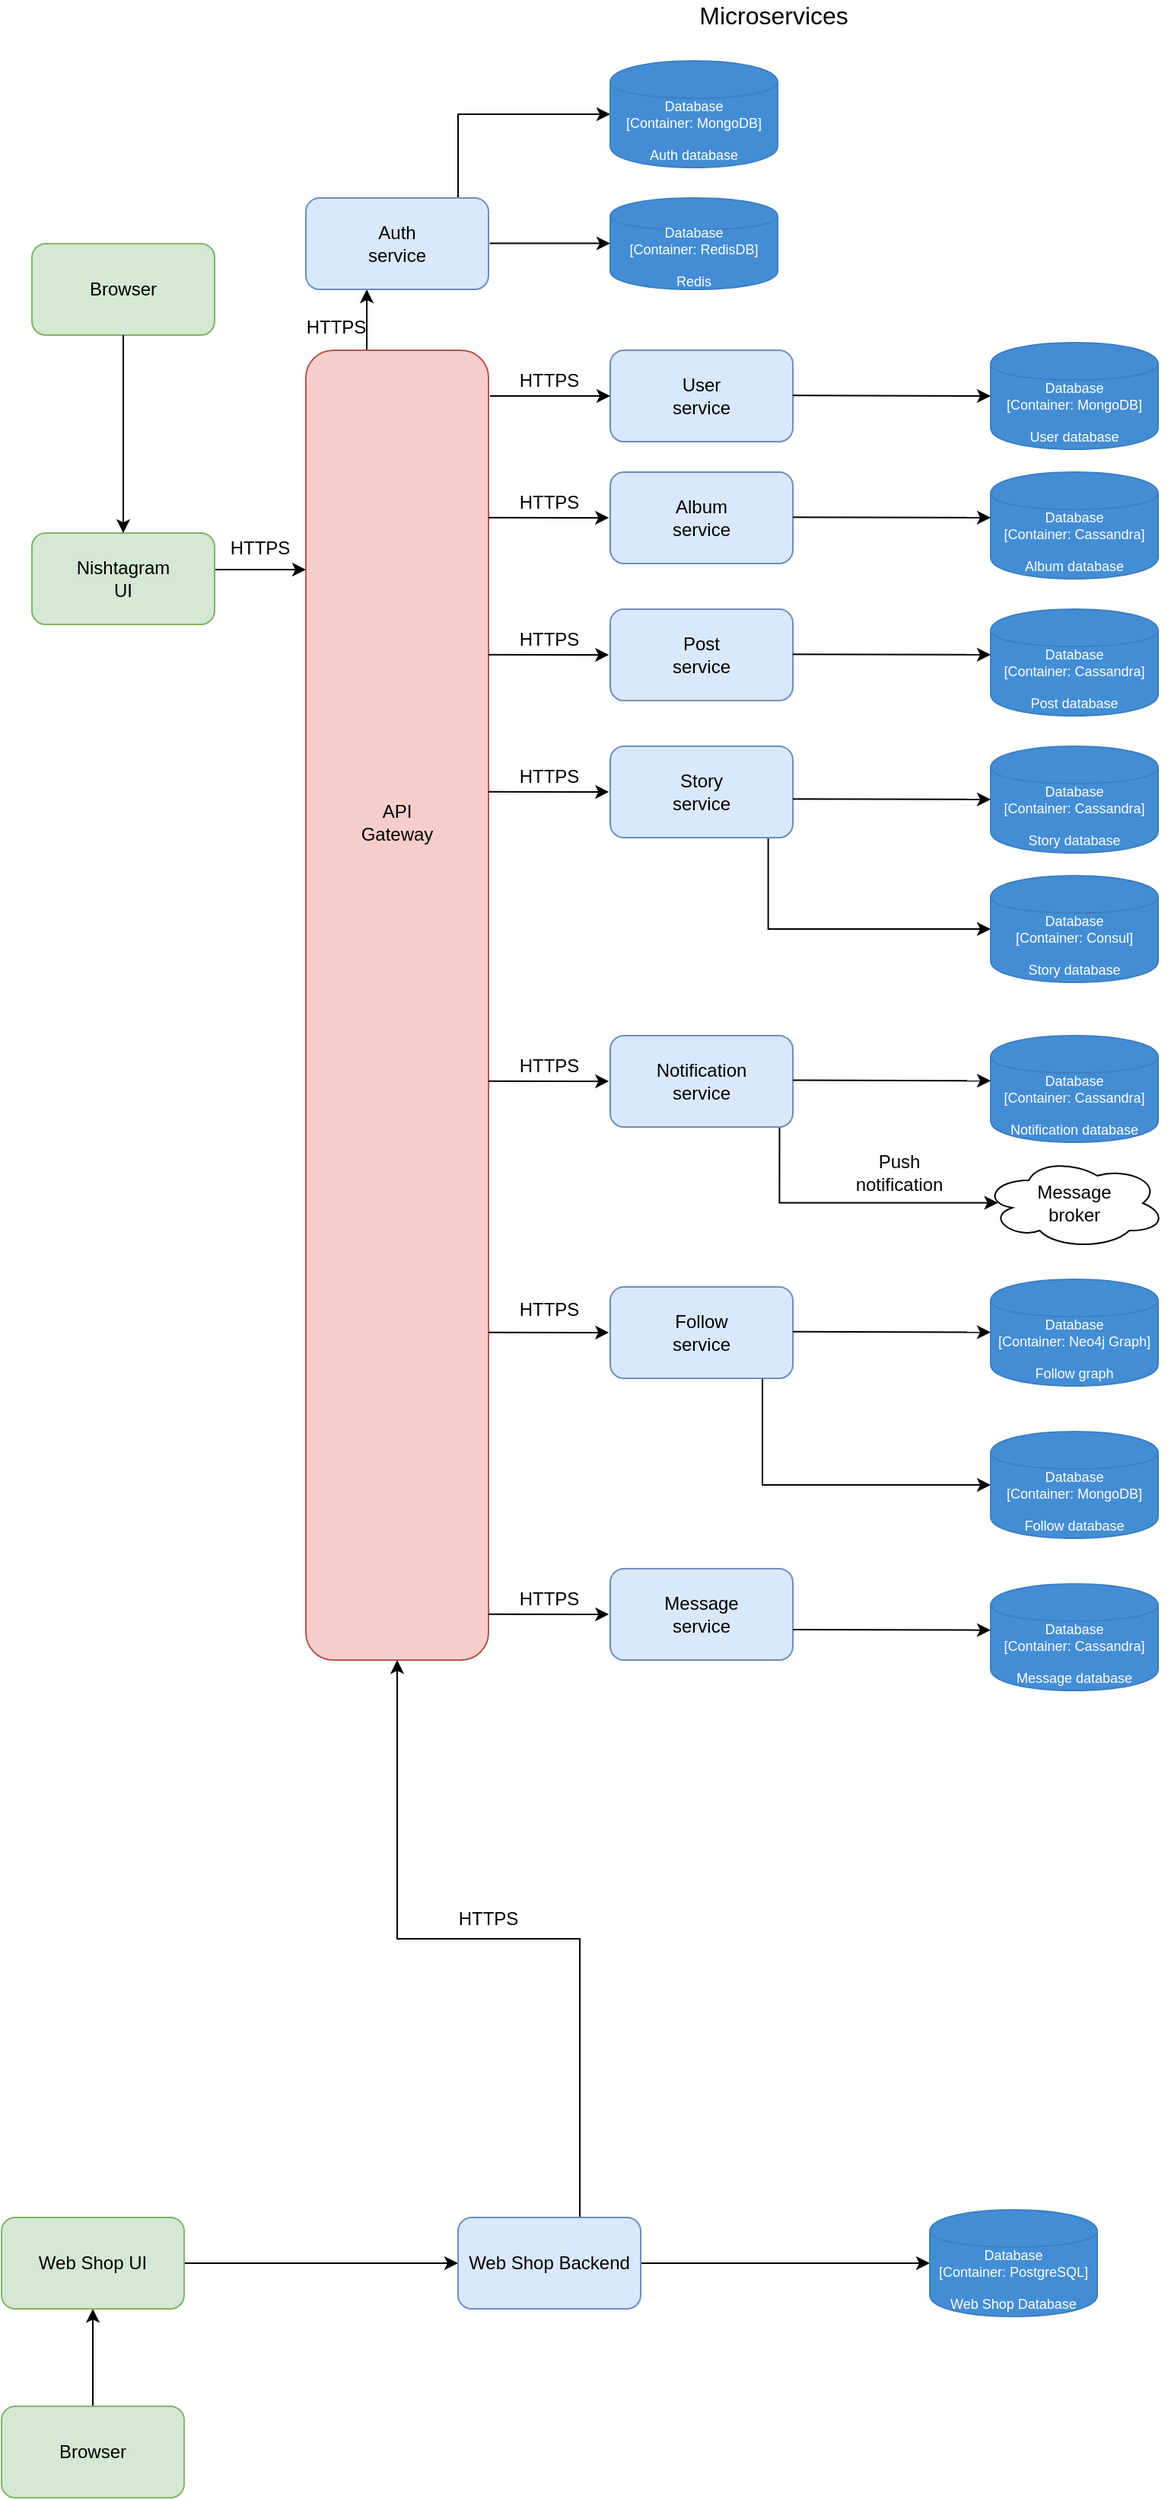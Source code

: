 <mxfile version="14.6.12" type="github">
  <diagram id="ZUU_ORbdmvxoiWIRQ5e9" name="Page-1">
    <mxGraphModel dx="1422" dy="762" grid="1" gridSize="10" guides="1" tooltips="1" connect="1" arrows="1" fold="1" page="1" pageScale="1" pageWidth="1654" pageHeight="1169" math="0" shadow="0">
      <root>
        <mxCell id="0" />
        <mxCell id="1" parent="0" />
        <mxCell id="TCAJJFYS9Wigu0wZESpd-49" style="edgeStyle=orthogonalEdgeStyle;rounded=0;orthogonalLoop=1;jettySize=auto;html=1;exitX=0.25;exitY=0;exitDx=0;exitDy=0;fontSize=12;" parent="1" source="TCAJJFYS9Wigu0wZESpd-2" edge="1">
          <mxGeometry relative="1" as="geometry">
            <mxPoint x="380" y="200" as="targetPoint" />
            <Array as="points">
              <mxPoint x="380" y="240" />
              <mxPoint x="380" y="200" />
            </Array>
          </mxGeometry>
        </mxCell>
        <mxCell id="TCAJJFYS9Wigu0wZESpd-2" value="" style="rounded=1;whiteSpace=wrap;html=1;fillColor=#f8cecc;strokeColor=#b85450;" parent="1" vertex="1">
          <mxGeometry x="340" y="240" width="120" height="860" as="geometry" />
        </mxCell>
        <mxCell id="TCAJJFYS9Wigu0wZESpd-3" value="API &lt;br&gt;Gateway" style="text;html=1;strokeColor=none;fillColor=none;align=center;verticalAlign=middle;whiteSpace=wrap;rounded=0;" parent="1" vertex="1">
          <mxGeometry x="380" y="540" width="40" height="20" as="geometry" />
        </mxCell>
        <mxCell id="TCAJJFYS9Wigu0wZESpd-4" value="" style="rounded=1;whiteSpace=wrap;html=1;fillColor=#d5e8d4;strokeColor=#82b366;" parent="1" vertex="1">
          <mxGeometry x="160" y="170" width="120" height="60" as="geometry" />
        </mxCell>
        <mxCell id="TCAJJFYS9Wigu0wZESpd-6" value="Browser" style="text;html=1;strokeColor=none;fillColor=none;align=center;verticalAlign=middle;whiteSpace=wrap;rounded=0;" parent="1" vertex="1">
          <mxGeometry x="200" y="190" width="40" height="20" as="geometry" />
        </mxCell>
        <mxCell id="TCAJJFYS9Wigu0wZESpd-17" style="edgeStyle=orthogonalEdgeStyle;rounded=0;orthogonalLoop=1;jettySize=auto;html=1;" parent="1" source="TCAJJFYS9Wigu0wZESpd-7" edge="1">
          <mxGeometry relative="1" as="geometry">
            <mxPoint x="340" y="384" as="targetPoint" />
            <Array as="points">
              <mxPoint x="340" y="384" />
            </Array>
          </mxGeometry>
        </mxCell>
        <mxCell id="TCAJJFYS9Wigu0wZESpd-7" value="" style="rounded=1;whiteSpace=wrap;html=1;fillColor=#d5e8d4;strokeColor=#82b366;" parent="1" vertex="1">
          <mxGeometry x="160" y="360" width="120" height="60" as="geometry" />
        </mxCell>
        <mxCell id="TCAJJFYS9Wigu0wZESpd-8" value="Nishtagram &lt;br&gt;UI" style="text;html=1;strokeColor=none;fillColor=none;align=center;verticalAlign=middle;whiteSpace=wrap;rounded=0;" parent="1" vertex="1">
          <mxGeometry x="200" y="380" width="40" height="20" as="geometry" />
        </mxCell>
        <mxCell id="TCAJJFYS9Wigu0wZESpd-11" value="" style="endArrow=classic;html=1;exitX=0.5;exitY=1;exitDx=0;exitDy=0;entryX=0.5;entryY=0;entryDx=0;entryDy=0;" parent="1" source="TCAJJFYS9Wigu0wZESpd-4" target="TCAJJFYS9Wigu0wZESpd-7" edge="1">
          <mxGeometry width="50" height="50" relative="1" as="geometry">
            <mxPoint x="530" y="440" as="sourcePoint" />
            <mxPoint x="580" y="390" as="targetPoint" />
          </mxGeometry>
        </mxCell>
        <mxCell id="TCAJJFYS9Wigu0wZESpd-18" value="HTTPS" style="text;html=1;strokeColor=none;fillColor=none;align=center;verticalAlign=middle;whiteSpace=wrap;rounded=0;" parent="1" vertex="1">
          <mxGeometry x="290" y="360" width="40" height="20" as="geometry" />
        </mxCell>
        <mxCell id="TCAJJFYS9Wigu0wZESpd-19" value="" style="rounded=1;whiteSpace=wrap;html=1;fillColor=#dae8fc;strokeColor=#6c8ebf;" parent="1" vertex="1">
          <mxGeometry x="540" y="240" width="120" height="60" as="geometry" />
        </mxCell>
        <mxCell id="TCAJJFYS9Wigu0wZESpd-20" value="" style="rounded=1;whiteSpace=wrap;html=1;fillColor=#dae8fc;strokeColor=#6c8ebf;" parent="1" vertex="1">
          <mxGeometry x="540" y="320" width="120" height="60" as="geometry" />
        </mxCell>
        <mxCell id="TCAJJFYS9Wigu0wZESpd-21" value="" style="rounded=1;whiteSpace=wrap;html=1;fillColor=#dae8fc;strokeColor=#6c8ebf;" parent="1" vertex="1">
          <mxGeometry x="540" y="410" width="120" height="60" as="geometry" />
        </mxCell>
        <mxCell id="TCAJJFYS9Wigu0wZESpd-64" style="edgeStyle=orthogonalEdgeStyle;rounded=0;orthogonalLoop=1;jettySize=auto;html=1;exitX=0.865;exitY=1.001;exitDx=0;exitDy=0;entryX=0;entryY=0.5;entryDx=0;entryDy=0;entryPerimeter=0;fontSize=12;exitPerimeter=0;" parent="1" source="TCAJJFYS9Wigu0wZESpd-22" target="TCAJJFYS9Wigu0wZESpd-63" edge="1">
          <mxGeometry relative="1" as="geometry" />
        </mxCell>
        <mxCell id="TCAJJFYS9Wigu0wZESpd-22" value="" style="rounded=1;whiteSpace=wrap;html=1;fillColor=#dae8fc;strokeColor=#6c8ebf;" parent="1" vertex="1">
          <mxGeometry x="540" y="500" width="120" height="60" as="geometry" />
        </mxCell>
        <mxCell id="TCAJJFYS9Wigu0wZESpd-23" value="User service" style="text;html=1;strokeColor=none;fillColor=none;align=center;verticalAlign=middle;whiteSpace=wrap;rounded=0;" parent="1" vertex="1">
          <mxGeometry x="580" y="260" width="40" height="20" as="geometry" />
        </mxCell>
        <mxCell id="TCAJJFYS9Wigu0wZESpd-24" value="Microservices" style="text;html=1;strokeColor=none;fillColor=none;align=center;verticalAlign=middle;whiteSpace=wrap;rounded=0;fontSize=16;" parent="1" vertex="1">
          <mxGeometry x="610" y="10" width="75" height="20" as="geometry" />
        </mxCell>
        <mxCell id="TCAJJFYS9Wigu0wZESpd-26" value="Album service" style="text;html=1;strokeColor=none;fillColor=none;align=center;verticalAlign=middle;whiteSpace=wrap;rounded=0;fontSize=12;" parent="1" vertex="1">
          <mxGeometry x="580" y="340" width="40" height="20" as="geometry" />
        </mxCell>
        <mxCell id="TCAJJFYS9Wigu0wZESpd-27" value="Post service" style="text;html=1;strokeColor=none;fillColor=none;align=center;verticalAlign=middle;whiteSpace=wrap;rounded=0;fontSize=12;" parent="1" vertex="1">
          <mxGeometry x="580" y="430" width="40" height="20" as="geometry" />
        </mxCell>
        <mxCell id="TCAJJFYS9Wigu0wZESpd-28" value="Story service" style="text;html=1;strokeColor=none;fillColor=none;align=center;verticalAlign=middle;whiteSpace=wrap;rounded=0;fontSize=12;" parent="1" vertex="1">
          <mxGeometry x="580" y="520" width="40" height="20" as="geometry" />
        </mxCell>
        <mxCell id="tBfZVFhnJpXhr88LQR21-14" style="edgeStyle=orthogonalEdgeStyle;rounded=0;orthogonalLoop=1;jettySize=auto;html=1;exitX=0.927;exitY=0.986;exitDx=0;exitDy=0;entryX=0.065;entryY=0.496;entryDx=0;entryDy=0;entryPerimeter=0;exitPerimeter=0;" parent="1" source="TCAJJFYS9Wigu0wZESpd-31" edge="1">
          <mxGeometry relative="1" as="geometry">
            <mxPoint x="632" y="750" as="sourcePoint" />
            <mxPoint x="794.8" y="799.76" as="targetPoint" />
            <Array as="points">
              <mxPoint x="651" y="800" />
            </Array>
          </mxGeometry>
        </mxCell>
        <mxCell id="TCAJJFYS9Wigu0wZESpd-31" value="" style="rounded=1;whiteSpace=wrap;html=1;fillColor=#dae8fc;strokeColor=#6c8ebf;" parent="1" vertex="1">
          <mxGeometry x="540" y="690" width="120" height="60" as="geometry" />
        </mxCell>
        <mxCell id="TCAJJFYS9Wigu0wZESpd-32" value="Notification service" style="text;html=1;strokeColor=none;fillColor=none;align=center;verticalAlign=middle;whiteSpace=wrap;rounded=0;fontSize=12;" parent="1" vertex="1">
          <mxGeometry x="580" y="710" width="40" height="20" as="geometry" />
        </mxCell>
        <mxCell id="tBfZVFhnJpXhr88LQR21-4" style="edgeStyle=orthogonalEdgeStyle;rounded=0;orthogonalLoop=1;jettySize=auto;html=1;exitX=0.75;exitY=1;exitDx=0;exitDy=0;entryX=0;entryY=0.5;entryDx=0;entryDy=0;entryPerimeter=0;" parent="1" source="TCAJJFYS9Wigu0wZESpd-35" target="tBfZVFhnJpXhr88LQR21-3" edge="1">
          <mxGeometry relative="1" as="geometry">
            <Array as="points">
              <mxPoint x="640" y="915" />
              <mxPoint x="640" y="985" />
            </Array>
          </mxGeometry>
        </mxCell>
        <mxCell id="TCAJJFYS9Wigu0wZESpd-35" value="" style="rounded=1;whiteSpace=wrap;html=1;fillColor=#dae8fc;strokeColor=#6c8ebf;" parent="1" vertex="1">
          <mxGeometry x="540" y="855" width="120" height="60" as="geometry" />
        </mxCell>
        <mxCell id="TCAJJFYS9Wigu0wZESpd-36" value="Follow service" style="text;html=1;strokeColor=none;fillColor=none;align=center;verticalAlign=middle;whiteSpace=wrap;rounded=0;fontSize=12;" parent="1" vertex="1">
          <mxGeometry x="580" y="875" width="40" height="20" as="geometry" />
        </mxCell>
        <mxCell id="TCAJJFYS9Wigu0wZESpd-37" value="" style="rounded=1;whiteSpace=wrap;html=1;fillColor=#dae8fc;strokeColor=#6c8ebf;" parent="1" vertex="1">
          <mxGeometry x="540" y="1040" width="120" height="60" as="geometry" />
        </mxCell>
        <mxCell id="TCAJJFYS9Wigu0wZESpd-38" value="Message service" style="text;html=1;strokeColor=none;fillColor=none;align=center;verticalAlign=middle;whiteSpace=wrap;rounded=0;fontSize=12;" parent="1" vertex="1">
          <mxGeometry x="580" y="1060" width="40" height="20" as="geometry" />
        </mxCell>
        <mxCell id="tBfZVFhnJpXhr88LQR21-13" style="edgeStyle=orthogonalEdgeStyle;rounded=0;orthogonalLoop=1;jettySize=auto;html=1;exitX=0.75;exitY=0;exitDx=0;exitDy=0;entryX=0;entryY=0.5;entryDx=0;entryDy=0;entryPerimeter=0;" parent="1" source="TCAJJFYS9Wigu0wZESpd-39" target="tBfZVFhnJpXhr88LQR21-12" edge="1">
          <mxGeometry relative="1" as="geometry">
            <Array as="points">
              <mxPoint x="440" y="140" />
              <mxPoint x="440" y="85" />
            </Array>
          </mxGeometry>
        </mxCell>
        <mxCell id="TCAJJFYS9Wigu0wZESpd-39" value="" style="rounded=1;whiteSpace=wrap;html=1;fontSize=12;fillColor=#dae8fc;strokeColor=#6c8ebf;" parent="1" vertex="1">
          <mxGeometry x="340" y="140" width="120" height="60" as="geometry" />
        </mxCell>
        <mxCell id="TCAJJFYS9Wigu0wZESpd-40" value="&lt;div&gt;Auth&lt;/div&gt;&lt;div&gt;service&lt;br&gt;&lt;/div&gt;" style="text;html=1;strokeColor=none;fillColor=none;align=center;verticalAlign=middle;whiteSpace=wrap;rounded=0;fontSize=12;" parent="1" vertex="1">
          <mxGeometry x="380" y="160" width="40" height="20" as="geometry" />
        </mxCell>
        <mxCell id="TCAJJFYS9Wigu0wZESpd-42" value="" style="endArrow=classic;html=1;fontSize=12;entryX=0;entryY=0.5;entryDx=0;entryDy=0;" parent="1" target="TCAJJFYS9Wigu0wZESpd-19" edge="1">
          <mxGeometry width="50" height="50" relative="1" as="geometry">
            <mxPoint x="461" y="270" as="sourcePoint" />
            <mxPoint x="520" y="250" as="targetPoint" />
          </mxGeometry>
        </mxCell>
        <mxCell id="TCAJJFYS9Wigu0wZESpd-43" value="" style="endArrow=classic;html=1;fontSize=12;exitX=1.007;exitY=0.049;exitDx=0;exitDy=0;exitPerimeter=0;entryX=0;entryY=0.5;entryDx=0;entryDy=0;" parent="1" edge="1">
          <mxGeometry width="50" height="50" relative="1" as="geometry">
            <mxPoint x="460.0" y="349.86" as="sourcePoint" />
            <mxPoint x="539.16" y="349.97" as="targetPoint" />
          </mxGeometry>
        </mxCell>
        <mxCell id="TCAJJFYS9Wigu0wZESpd-44" value="" style="endArrow=classic;html=1;fontSize=12;exitX=1.007;exitY=0.049;exitDx=0;exitDy=0;exitPerimeter=0;entryX=0;entryY=0.5;entryDx=0;entryDy=0;" parent="1" edge="1">
          <mxGeometry width="50" height="50" relative="1" as="geometry">
            <mxPoint x="460" y="439.86" as="sourcePoint" />
            <mxPoint x="539.16" y="439.97" as="targetPoint" />
          </mxGeometry>
        </mxCell>
        <mxCell id="TCAJJFYS9Wigu0wZESpd-45" value="" style="endArrow=classic;html=1;fontSize=12;exitX=1.007;exitY=0.049;exitDx=0;exitDy=0;exitPerimeter=0;entryX=0;entryY=0.5;entryDx=0;entryDy=0;" parent="1" edge="1">
          <mxGeometry width="50" height="50" relative="1" as="geometry">
            <mxPoint x="460" y="529.86" as="sourcePoint" />
            <mxPoint x="539.16" y="529.97" as="targetPoint" />
          </mxGeometry>
        </mxCell>
        <mxCell id="TCAJJFYS9Wigu0wZESpd-46" value="" style="endArrow=classic;html=1;fontSize=12;exitX=1.007;exitY=0.049;exitDx=0;exitDy=0;exitPerimeter=0;entryX=0;entryY=0.5;entryDx=0;entryDy=0;" parent="1" edge="1">
          <mxGeometry width="50" height="50" relative="1" as="geometry">
            <mxPoint x="460" y="719.86" as="sourcePoint" />
            <mxPoint x="539.16" y="719.97" as="targetPoint" />
          </mxGeometry>
        </mxCell>
        <mxCell id="TCAJJFYS9Wigu0wZESpd-47" value="" style="endArrow=classic;html=1;fontSize=12;exitX=1.007;exitY=0.049;exitDx=0;exitDy=0;exitPerimeter=0;entryX=0;entryY=0.5;entryDx=0;entryDy=0;" parent="1" edge="1">
          <mxGeometry width="50" height="50" relative="1" as="geometry">
            <mxPoint x="460" y="884.86" as="sourcePoint" />
            <mxPoint x="539.16" y="884.97" as="targetPoint" />
          </mxGeometry>
        </mxCell>
        <mxCell id="TCAJJFYS9Wigu0wZESpd-48" value="" style="endArrow=classic;html=1;fontSize=12;exitX=1.007;exitY=0.049;exitDx=0;exitDy=0;exitPerimeter=0;entryX=0;entryY=0.5;entryDx=0;entryDy=0;" parent="1" edge="1">
          <mxGeometry width="50" height="50" relative="1" as="geometry">
            <mxPoint x="460" y="1069.86" as="sourcePoint" />
            <mxPoint x="539.16" y="1069.97" as="targetPoint" />
          </mxGeometry>
        </mxCell>
        <object placeholders="1" c4Type="Database" c4Technology="MongoDB" c4Description="User database" label="%c4Type%&lt;div&gt;[Container:&amp;nbsp;%c4Technology%]&lt;/div&gt;&lt;br&gt;&lt;div&gt;%c4Description%&lt;/div&gt;" id="TCAJJFYS9Wigu0wZESpd-52">
          <mxCell style="shape=cylinder;whiteSpace=wrap;html=1;boundedLbl=1;rounded=0;labelBackgroundColor=none;fillColor=#438DD5;fontSize=9;fontColor=#ffffff;align=center;strokeColor=#3C7FC0;metaEdit=1;points=[[0.5,0,0],[1,0.25,0],[1,0.5,0],[1,0.75,0],[0.5,1,0],[0,0.75,0],[0,0.5,0],[0,0.25,0]];metaData={&quot;c4Type&quot;:{&quot;editable&quot;:false}};" parent="1" vertex="1">
            <mxGeometry x="790" y="235" width="110" height="70" as="geometry" />
          </mxCell>
        </object>
        <object placeholders="1" c4Type="Database" c4Technology="RedisDB" c4Description="Redis" label="%c4Type%&lt;div&gt;[Container:&amp;nbsp;%c4Technology%]&lt;/div&gt;&lt;br&gt;&lt;div&gt;%c4Description%&lt;/div&gt;" id="TCAJJFYS9Wigu0wZESpd-54">
          <mxCell style="shape=cylinder;whiteSpace=wrap;html=1;boundedLbl=1;rounded=0;labelBackgroundColor=none;fillColor=#438DD5;fontSize=9;fontColor=#ffffff;align=center;strokeColor=#3C7FC0;metaEdit=1;points=[[0.5,0,0],[1,0.25,0],[1,0.5,0],[1,0.75,0],[0.5,1,0],[0,0.75,0],[0,0.5,0],[0,0.25,0]];metaData={&quot;c4Type&quot;:{&quot;editable&quot;:false}};" parent="1" vertex="1">
            <mxGeometry x="540" y="140" width="110" height="60" as="geometry" />
          </mxCell>
        </object>
        <mxCell id="TCAJJFYS9Wigu0wZESpd-55" value="" style="endArrow=classic;html=1;fontSize=12;exitX=1.007;exitY=0.049;exitDx=0;exitDy=0;exitPerimeter=0;entryX=0;entryY=0.5;entryDx=0;entryDy=0;" parent="1" edge="1">
          <mxGeometry width="50" height="50" relative="1" as="geometry">
            <mxPoint x="460.84" y="169.71" as="sourcePoint" />
            <mxPoint x="540" y="169.82" as="targetPoint" />
          </mxGeometry>
        </mxCell>
        <mxCell id="TCAJJFYS9Wigu0wZESpd-56" value="" style="endArrow=classic;html=1;fontSize=12;exitX=1.007;exitY=0.049;exitDx=0;exitDy=0;exitPerimeter=0;entryX=0;entryY=0.5;entryDx=0;entryDy=0;entryPerimeter=0;" parent="1" target="TCAJJFYS9Wigu0wZESpd-52" edge="1">
          <mxGeometry width="50" height="50" relative="1" as="geometry">
            <mxPoint x="660.0" y="269.66" as="sourcePoint" />
            <mxPoint x="739.16" y="269.77" as="targetPoint" />
          </mxGeometry>
        </mxCell>
        <object placeholders="1" c4Type="Database" c4Technology="Cassandra" c4Description="Post database" label="%c4Type%&lt;div&gt;[Container:&amp;nbsp;%c4Technology%]&lt;/div&gt;&lt;br&gt;&lt;div&gt;%c4Description%&lt;/div&gt;" id="TCAJJFYS9Wigu0wZESpd-57">
          <mxCell style="shape=cylinder;whiteSpace=wrap;html=1;boundedLbl=1;rounded=0;labelBackgroundColor=none;fillColor=#438DD5;fontSize=9;fontColor=#ffffff;align=center;strokeColor=#3C7FC0;metaEdit=1;points=[[0.5,0,0],[1,0.25,0],[1,0.5,0],[1,0.75,0],[0.5,1,0],[0,0.75,0],[0,0.5,0],[0,0.25,0]];metaData={&quot;c4Type&quot;:{&quot;editable&quot;:false}};" parent="1" vertex="1">
            <mxGeometry x="790" y="410" width="110" height="70" as="geometry" />
          </mxCell>
        </object>
        <mxCell id="TCAJJFYS9Wigu0wZESpd-58" value="" style="endArrow=classic;html=1;fontSize=12;exitX=1.007;exitY=0.049;exitDx=0;exitDy=0;exitPerimeter=0;entryX=0;entryY=0.5;entryDx=0;entryDy=0;entryPerimeter=0;" parent="1" edge="1">
          <mxGeometry width="50" height="50" relative="1" as="geometry">
            <mxPoint x="660" y="439.58" as="sourcePoint" />
            <mxPoint x="790" y="439.92" as="targetPoint" />
          </mxGeometry>
        </mxCell>
        <object placeholders="1" c4Type="Database" c4Technology="Cassandra" c4Description="Album database" label="%c4Type%&lt;div&gt;[Container:&amp;nbsp;%c4Technology%]&lt;/div&gt;&lt;br&gt;&lt;div&gt;%c4Description%&lt;/div&gt;" id="TCAJJFYS9Wigu0wZESpd-59">
          <mxCell style="shape=cylinder;whiteSpace=wrap;html=1;boundedLbl=1;rounded=0;labelBackgroundColor=none;fillColor=#438DD5;fontSize=9;fontColor=#ffffff;align=center;strokeColor=#3C7FC0;metaEdit=1;points=[[0.5,0,0],[1,0.25,0],[1,0.5,0],[1,0.75,0],[0.5,1,0],[0,0.75,0],[0,0.5,0],[0,0.25,0]];metaData={&quot;c4Type&quot;:{&quot;editable&quot;:false}};" parent="1" vertex="1">
            <mxGeometry x="790" y="320" width="110" height="70" as="geometry" />
          </mxCell>
        </object>
        <mxCell id="TCAJJFYS9Wigu0wZESpd-60" value="" style="endArrow=classic;html=1;fontSize=12;exitX=1.007;exitY=0.049;exitDx=0;exitDy=0;exitPerimeter=0;entryX=0;entryY=0.5;entryDx=0;entryDy=0;entryPerimeter=0;" parent="1" edge="1">
          <mxGeometry width="50" height="50" relative="1" as="geometry">
            <mxPoint x="660" y="349.58" as="sourcePoint" />
            <mxPoint x="790" y="349.92" as="targetPoint" />
          </mxGeometry>
        </mxCell>
        <object placeholders="1" c4Type="Database" c4Technology="Cassandra" c4Description="Story database" label="%c4Type%&lt;div&gt;[Container:&amp;nbsp;%c4Technology%]&lt;/div&gt;&lt;br&gt;&lt;div&gt;%c4Description%&lt;/div&gt;" id="TCAJJFYS9Wigu0wZESpd-61">
          <mxCell style="shape=cylinder;whiteSpace=wrap;html=1;boundedLbl=1;rounded=0;labelBackgroundColor=none;fillColor=#438DD5;fontSize=9;fontColor=#ffffff;align=center;strokeColor=#3C7FC0;metaEdit=1;points=[[0.5,0,0],[1,0.25,0],[1,0.5,0],[1,0.75,0],[0.5,1,0],[0,0.75,0],[0,0.5,0],[0,0.25,0]];metaData={&quot;c4Type&quot;:{&quot;editable&quot;:false}};" parent="1" vertex="1">
            <mxGeometry x="790" y="500" width="110" height="70" as="geometry" />
          </mxCell>
        </object>
        <mxCell id="TCAJJFYS9Wigu0wZESpd-62" value="" style="endArrow=classic;html=1;fontSize=12;exitX=1.007;exitY=0.049;exitDx=0;exitDy=0;exitPerimeter=0;entryX=0;entryY=0.5;entryDx=0;entryDy=0;entryPerimeter=0;" parent="1" edge="1">
          <mxGeometry width="50" height="50" relative="1" as="geometry">
            <mxPoint x="660" y="534.58" as="sourcePoint" />
            <mxPoint x="790" y="534.92" as="targetPoint" />
          </mxGeometry>
        </mxCell>
        <object placeholders="1" c4Type="Database" c4Technology="Consul" c4Description="Story database" label="%c4Type%&lt;div&gt;[Container:&amp;nbsp;%c4Technology%]&lt;/div&gt;&lt;br&gt;&lt;div&gt;%c4Description%&lt;/div&gt;" id="TCAJJFYS9Wigu0wZESpd-63">
          <mxCell style="shape=cylinder;whiteSpace=wrap;html=1;boundedLbl=1;rounded=0;labelBackgroundColor=none;fillColor=#438DD5;fontSize=9;fontColor=#ffffff;align=center;strokeColor=#3C7FC0;metaEdit=1;points=[[0.5,0,0],[1,0.25,0],[1,0.5,0],[1,0.75,0],[0.5,1,0],[0,0.75,0],[0,0.5,0],[0,0.25,0]];metaData={&quot;c4Type&quot;:{&quot;editable&quot;:false}};" parent="1" vertex="1">
            <mxGeometry x="790" y="585" width="110" height="70" as="geometry" />
          </mxCell>
        </object>
        <mxCell id="TCAJJFYS9Wigu0wZESpd-68" value="" style="endArrow=classic;html=1;fontSize=12;exitX=1.007;exitY=0.049;exitDx=0;exitDy=0;exitPerimeter=0;entryX=0;entryY=0.5;entryDx=0;entryDy=0;entryPerimeter=0;" parent="1" edge="1">
          <mxGeometry width="50" height="50" relative="1" as="geometry">
            <mxPoint x="660" y="884.41" as="sourcePoint" />
            <mxPoint x="790" y="884.75" as="targetPoint" />
          </mxGeometry>
        </mxCell>
        <object placeholders="1" c4Type="Database" c4Technology="Neo4j Graph" c4Description="Follow graph" label="%c4Type%&lt;div&gt;[Container:&amp;nbsp;%c4Technology%]&lt;/div&gt;&lt;br&gt;&lt;div&gt;%c4Description%&lt;/div&gt;" id="tBfZVFhnJpXhr88LQR21-2">
          <mxCell style="shape=cylinder;whiteSpace=wrap;html=1;boundedLbl=1;rounded=0;labelBackgroundColor=none;fillColor=#438DD5;fontSize=9;fontColor=#ffffff;align=center;strokeColor=#3C7FC0;metaEdit=1;points=[[0.5,0,0],[1,0.25,0],[1,0.5,0],[1,0.75,0],[0.5,1,0],[0,0.75,0],[0,0.5,0],[0,0.25,0]];metaData={&quot;c4Type&quot;:{&quot;editable&quot;:false}};" parent="1" vertex="1">
            <mxGeometry x="790" y="850" width="110" height="70" as="geometry" />
          </mxCell>
        </object>
        <object placeholders="1" c4Type="Database" c4Technology="MongoDB" c4Description="Follow database" label="%c4Type%&lt;div&gt;[Container:&amp;nbsp;%c4Technology%]&lt;/div&gt;&lt;br&gt;&lt;div&gt;%c4Description%&lt;/div&gt;" id="tBfZVFhnJpXhr88LQR21-3">
          <mxCell style="shape=cylinder;whiteSpace=wrap;html=1;boundedLbl=1;rounded=0;labelBackgroundColor=none;fillColor=#438DD5;fontSize=9;fontColor=#ffffff;align=center;strokeColor=#3C7FC0;metaEdit=1;points=[[0.5,0,0],[1,0.25,0],[1,0.5,0],[1,0.75,0],[0.5,1,0],[0,0.75,0],[0,0.5,0],[0,0.25,0]];metaData={&quot;c4Type&quot;:{&quot;editable&quot;:false}};" parent="1" vertex="1">
            <mxGeometry x="790" y="950" width="110" height="70" as="geometry" />
          </mxCell>
        </object>
        <object placeholders="1" c4Type="Database" c4Technology="Cassandra" c4Description="Notification database" label="%c4Type%&lt;div&gt;[Container:&amp;nbsp;%c4Technology%]&lt;/div&gt;&lt;br&gt;&lt;div&gt;%c4Description%&lt;/div&gt;" id="tBfZVFhnJpXhr88LQR21-5">
          <mxCell style="shape=cylinder;whiteSpace=wrap;html=1;boundedLbl=1;rounded=0;labelBackgroundColor=none;fillColor=#438DD5;fontSize=9;fontColor=#ffffff;align=center;strokeColor=#3C7FC0;metaEdit=1;points=[[0.5,0,0],[1,0.25,0],[1,0.5,0],[1,0.75,0],[0.5,1,0],[0,0.75,0],[0,0.5,0],[0,0.25,0]];metaData={&quot;c4Type&quot;:{&quot;editable&quot;:false}};" parent="1" vertex="1">
            <mxGeometry x="790" y="690" width="110" height="70" as="geometry" />
          </mxCell>
        </object>
        <mxCell id="tBfZVFhnJpXhr88LQR21-7" value="" style="endArrow=classic;html=1;fontSize=12;exitX=1.007;exitY=0.049;exitDx=0;exitDy=0;exitPerimeter=0;entryX=0;entryY=0.5;entryDx=0;entryDy=0;entryPerimeter=0;" parent="1" edge="1">
          <mxGeometry width="50" height="50" relative="1" as="geometry">
            <mxPoint x="660" y="719.29" as="sourcePoint" />
            <mxPoint x="790" y="719.63" as="targetPoint" />
          </mxGeometry>
        </mxCell>
        <mxCell id="tBfZVFhnJpXhr88LQR21-8" value="" style="ellipse;shape=cloud;whiteSpace=wrap;html=1;" parent="1" vertex="1">
          <mxGeometry x="785" y="770" width="120" height="60" as="geometry" />
        </mxCell>
        <object placeholders="1" c4Type="Database" c4Technology="MongoDB" c4Description="Auth database" label="%c4Type%&lt;div&gt;[Container:&amp;nbsp;%c4Technology%]&lt;/div&gt;&lt;br&gt;&lt;div&gt;%c4Description%&lt;/div&gt;" id="tBfZVFhnJpXhr88LQR21-12">
          <mxCell style="shape=cylinder;whiteSpace=wrap;html=1;boundedLbl=1;rounded=0;labelBackgroundColor=none;fillColor=#438DD5;fontSize=9;fontColor=#ffffff;align=center;strokeColor=#3C7FC0;metaEdit=1;points=[[0.5,0,0],[1,0.25,0],[1,0.5,0],[1,0.75,0],[0.5,1,0],[0,0.75,0],[0,0.5,0],[0,0.25,0]];metaData={&quot;c4Type&quot;:{&quot;editable&quot;:false}};" parent="1" vertex="1">
            <mxGeometry x="540" y="50" width="110" height="70" as="geometry" />
          </mxCell>
        </object>
        <mxCell id="tBfZVFhnJpXhr88LQR21-15" value="Push notification" style="text;html=1;strokeColor=none;fillColor=none;align=center;verticalAlign=middle;whiteSpace=wrap;rounded=0;" parent="1" vertex="1">
          <mxGeometry x="685" y="770" width="90" height="20" as="geometry" />
        </mxCell>
        <object placeholders="1" c4Type="Database" c4Technology="Cassandra" c4Description="Message database" label="%c4Type%&lt;div&gt;[Container:&amp;nbsp;%c4Technology%]&lt;/div&gt;&lt;br&gt;&lt;div&gt;%c4Description%&lt;/div&gt;" id="tBfZVFhnJpXhr88LQR21-16">
          <mxCell style="shape=cylinder;whiteSpace=wrap;html=1;boundedLbl=1;rounded=0;labelBackgroundColor=none;fillColor=#438DD5;fontSize=9;fontColor=#ffffff;align=center;strokeColor=#3C7FC0;metaEdit=1;points=[[0.5,0,0],[1,0.25,0],[1,0.5,0],[1,0.75,0],[0.5,1,0],[0,0.75,0],[0,0.5,0],[0,0.25,0]];metaData={&quot;c4Type&quot;:{&quot;editable&quot;:false}};" parent="1" vertex="1">
            <mxGeometry x="790" y="1050" width="110" height="70" as="geometry" />
          </mxCell>
        </object>
        <mxCell id="tBfZVFhnJpXhr88LQR21-18" value="" style="endArrow=classic;html=1;fontSize=12;exitX=1.007;exitY=0.049;exitDx=0;exitDy=0;exitPerimeter=0;entryX=0;entryY=0.5;entryDx=0;entryDy=0;entryPerimeter=0;" parent="1" edge="1">
          <mxGeometry width="50" height="50" relative="1" as="geometry">
            <mxPoint x="660" y="1080" as="sourcePoint" />
            <mxPoint x="790" y="1080.34" as="targetPoint" />
          </mxGeometry>
        </mxCell>
        <mxCell id="tBfZVFhnJpXhr88LQR21-21" value="Message broker" style="text;html=1;strokeColor=none;fillColor=none;align=center;verticalAlign=middle;whiteSpace=wrap;rounded=0;" parent="1" vertex="1">
          <mxGeometry x="805" y="790" width="80" height="20" as="geometry" />
        </mxCell>
        <mxCell id="tBfZVFhnJpXhr88LQR21-23" value="HTTPS" style="text;html=1;strokeColor=none;fillColor=none;align=center;verticalAlign=middle;whiteSpace=wrap;rounded=0;" parent="1" vertex="1">
          <mxGeometry x="480" y="250" width="40" height="20" as="geometry" />
        </mxCell>
        <mxCell id="tBfZVFhnJpXhr88LQR21-27" value="HTTPS" style="text;html=1;strokeColor=none;fillColor=none;align=center;verticalAlign=middle;whiteSpace=wrap;rounded=0;" parent="1" vertex="1">
          <mxGeometry x="480" y="330" width="40" height="20" as="geometry" />
        </mxCell>
        <mxCell id="tBfZVFhnJpXhr88LQR21-28" value="HTTPS" style="text;html=1;strokeColor=none;fillColor=none;align=center;verticalAlign=middle;whiteSpace=wrap;rounded=0;" parent="1" vertex="1">
          <mxGeometry x="480" y="420" width="40" height="20" as="geometry" />
        </mxCell>
        <mxCell id="tBfZVFhnJpXhr88LQR21-29" value="HTTPS" style="text;html=1;strokeColor=none;fillColor=none;align=center;verticalAlign=middle;whiteSpace=wrap;rounded=0;" parent="1" vertex="1">
          <mxGeometry x="480" y="510" width="40" height="20" as="geometry" />
        </mxCell>
        <mxCell id="tBfZVFhnJpXhr88LQR21-30" value="HTTPS" style="text;html=1;strokeColor=none;fillColor=none;align=center;verticalAlign=middle;whiteSpace=wrap;rounded=0;" parent="1" vertex="1">
          <mxGeometry x="480" y="700" width="40" height="20" as="geometry" />
        </mxCell>
        <mxCell id="tBfZVFhnJpXhr88LQR21-31" value="HTTPS" style="text;html=1;strokeColor=none;fillColor=none;align=center;verticalAlign=middle;whiteSpace=wrap;rounded=0;" parent="1" vertex="1">
          <mxGeometry x="480" y="860" width="40" height="20" as="geometry" />
        </mxCell>
        <mxCell id="tBfZVFhnJpXhr88LQR21-32" value="HTTPS" style="text;html=1;strokeColor=none;fillColor=none;align=center;verticalAlign=middle;whiteSpace=wrap;rounded=0;" parent="1" vertex="1">
          <mxGeometry x="480" y="1050" width="40" height="20" as="geometry" />
        </mxCell>
        <mxCell id="tBfZVFhnJpXhr88LQR21-33" value="HTTPS" style="text;html=1;strokeColor=none;fillColor=none;align=center;verticalAlign=middle;whiteSpace=wrap;rounded=0;" parent="1" vertex="1">
          <mxGeometry x="340" y="215" width="40" height="20" as="geometry" />
        </mxCell>
        <mxCell id="qoyNyBYoRdIygSQEXisO-11" value="" style="edgeStyle=orthogonalEdgeStyle;rounded=0;orthogonalLoop=1;jettySize=auto;html=1;" edge="1" parent="1" source="qoyNyBYoRdIygSQEXisO-2" target="qoyNyBYoRdIygSQEXisO-3">
          <mxGeometry relative="1" as="geometry" />
        </mxCell>
        <mxCell id="qoyNyBYoRdIygSQEXisO-2" value="Browser&lt;span style=&quot;color: rgba(0 , 0 , 0 , 0) ; font-family: monospace ; font-size: 0px&quot;&gt;%3CmxGraphModel%3E%3Croot%3E%3CmxCell%20id%3D%220%22%2F%3E%3CmxCell%20id%3D%221%22%20parent%3D%220%22%2F%3E%3CmxCell%20id%3D%222%22%20value%3D%22consumes%22%20style%3D%22text%3Bhtml%3D1%3BstrokeColor%3Dnone%3BfillColor%3Dnone%3Balign%3Dcenter%3BverticalAlign%3Dmiddle%3BwhiteSpace%3Dwrap%3Brounded%3D0%3B%22%20vertex%3D%221%22%20parent%3D%221%22%3E%3CmxGeometry%20x%3D%22230%22%20y%3D%22230%22%20width%3D%2240%22%20height%3D%2220%22%20as%3D%22geometry%22%2F%3E%3C%2FmxCell%3E%3C%2Froot%3E%3C%2FmxGraphModel%3E&lt;/span&gt;" style="rounded=1;whiteSpace=wrap;html=1;fillColor=#d5e8d4;strokeColor=#82b366;" vertex="1" parent="1">
          <mxGeometry x="140" y="1590" width="120" height="60" as="geometry" />
        </mxCell>
        <mxCell id="qoyNyBYoRdIygSQEXisO-8" style="edgeStyle=orthogonalEdgeStyle;rounded=0;orthogonalLoop=1;jettySize=auto;html=1;exitX=1;exitY=0.5;exitDx=0;exitDy=0;entryX=0;entryY=0.5;entryDx=0;entryDy=0;" edge="1" parent="1" source="qoyNyBYoRdIygSQEXisO-3" target="qoyNyBYoRdIygSQEXisO-4">
          <mxGeometry relative="1" as="geometry" />
        </mxCell>
        <mxCell id="qoyNyBYoRdIygSQEXisO-3" value="Web Shop UI" style="rounded=1;whiteSpace=wrap;html=1;fillColor=#d5e8d4;strokeColor=#82b366;" vertex="1" parent="1">
          <mxGeometry x="140" y="1466" width="120" height="60" as="geometry" />
        </mxCell>
        <mxCell id="qoyNyBYoRdIygSQEXisO-9" style="edgeStyle=orthogonalEdgeStyle;rounded=0;orthogonalLoop=1;jettySize=auto;html=1;exitX=1;exitY=0.5;exitDx=0;exitDy=0;entryX=0;entryY=0.5;entryDx=0;entryDy=0;entryPerimeter=0;" edge="1" parent="1" source="qoyNyBYoRdIygSQEXisO-4" target="qoyNyBYoRdIygSQEXisO-6">
          <mxGeometry relative="1" as="geometry" />
        </mxCell>
        <mxCell id="qoyNyBYoRdIygSQEXisO-10" style="edgeStyle=orthogonalEdgeStyle;rounded=0;orthogonalLoop=1;jettySize=auto;html=1;exitX=0.25;exitY=0;exitDx=0;exitDy=0;" edge="1" parent="1" source="qoyNyBYoRdIygSQEXisO-4">
          <mxGeometry relative="1" as="geometry">
            <mxPoint x="400" y="1100" as="targetPoint" />
            <Array as="points">
              <mxPoint x="520" y="1466" />
              <mxPoint x="520" y="1283" />
              <mxPoint x="400" y="1283" />
              <mxPoint x="400" y="1100" />
            </Array>
          </mxGeometry>
        </mxCell>
        <mxCell id="qoyNyBYoRdIygSQEXisO-4" value="Web Shop Backend" style="rounded=1;whiteSpace=wrap;html=1;fillColor=#dae8fc;strokeColor=#6c8ebf;" vertex="1" parent="1">
          <mxGeometry x="440" y="1466" width="120" height="60" as="geometry" />
        </mxCell>
        <object placeholders="1" c4Type="Database" c4Technology="PostgreSQL" c4Description="Web Shop Database" label="%c4Type%&lt;div&gt;[Container:&amp;nbsp;%c4Technology%]&lt;/div&gt;&lt;br&gt;&lt;div&gt;%c4Description%&lt;/div&gt;" id="qoyNyBYoRdIygSQEXisO-6">
          <mxCell style="shape=cylinder;whiteSpace=wrap;html=1;boundedLbl=1;rounded=0;labelBackgroundColor=none;fillColor=#438DD5;fontSize=9;fontColor=#ffffff;align=center;strokeColor=#3C7FC0;metaEdit=1;points=[[0.5,0,0],[1,0.25,0],[1,0.5,0],[1,0.75,0],[0.5,1,0],[0,0.75,0],[0,0.5,0],[0,0.25,0]];metaData={&quot;c4Type&quot;:{&quot;editable&quot;:false}};" vertex="1" parent="1">
            <mxGeometry x="750" y="1461" width="110" height="70" as="geometry" />
          </mxCell>
        </object>
        <mxCell id="qoyNyBYoRdIygSQEXisO-12" value="HTTPS" style="text;html=1;strokeColor=none;fillColor=none;align=center;verticalAlign=middle;whiteSpace=wrap;rounded=0;" vertex="1" parent="1">
          <mxGeometry x="440" y="1260" width="40" height="20" as="geometry" />
        </mxCell>
      </root>
    </mxGraphModel>
  </diagram>
</mxfile>
